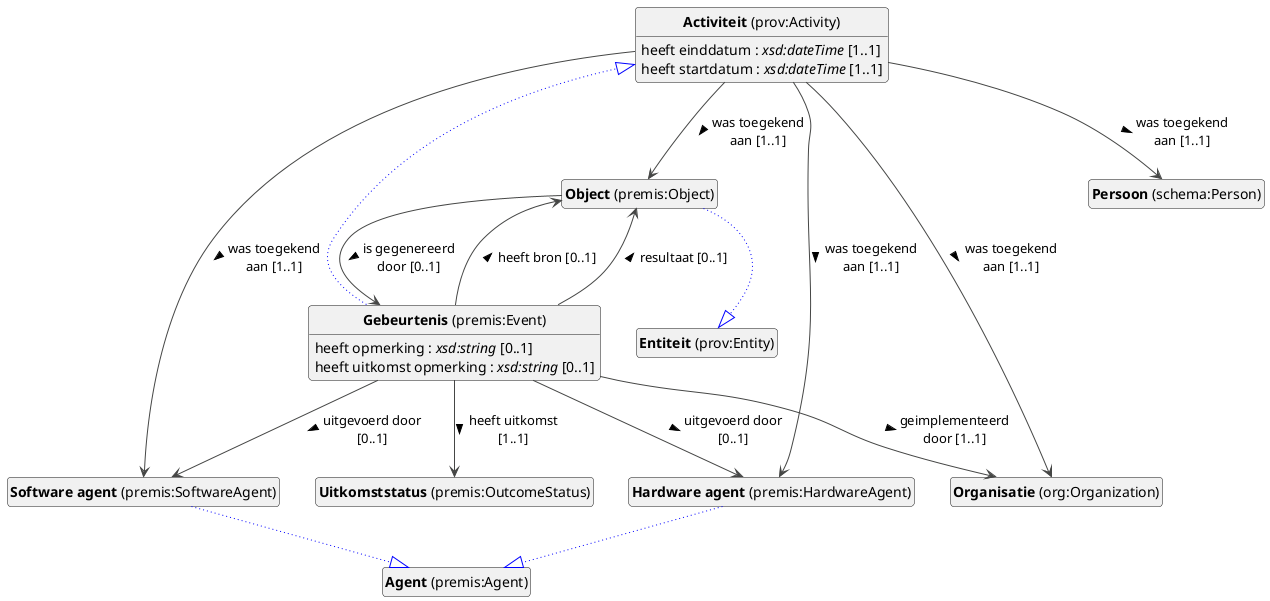 @startuml
!theme vibrant
skinparam classFontSize 14
!define LIGHTORANGE
skinparam componentStyle uml2
skinparam wrapMessageWidth 100
' skinparam ArrowColor #Maroon
' Remove shadows
skinparam shadowing false
'skinparam linetype polyline
skinparam ArrowMessageAlignment left


class "<b>Activiteit</b> (prov:Activity)" as prov_Activity [[#prov%3AActivity]]
class "<b>Gebeurtenis</b> (premis:Event)" as premis_Event [[#premis%3AEvent]]
class "<b>Activiteit</b> (prov:Activity)" as prov_Activity [[#prov%3AActivity]]
class "<b>Object</b> (premis:Object)" as premis_Object [[#premis%3AObject]]
class "<b>Entiteit</b> (prov:Entity)" as prov_Entity [[#prov%3AEntity]]
class "<b>Uitkomststatus</b> (premis:OutcomeStatus)" as premis_OutcomeStatus [[#premis%3AOutcomeStatus]]
class "<b>Persoon</b> (schema:Person)" as schema_Person [[#schema%3APerson]]
class "<b>Organisatie</b> (org:Organization)" as org_Organization [[#org%3AOrganization]]
class "<b>Software agent</b> (premis:SoftwareAgent)" as premis_SoftwareAgent [[#premis%3ASoftwareAgent]]
class "<b>Agent</b> (premis:Agent)" as premis_Agent [[#premis%3AAgent]]
class "<b>Hardware agent</b> (premis:HardwareAgent)" as premis_HardwareAgent [[#premis%3AHardwareAgent]]
class "<b>Agent</b> (premis:Agent)" as premis_Agent [[#premis%3AAgent]]


prov_Activity : heeft einddatum : <i>xsd:dateTime</i> [1..1]


prov_Activity : heeft startdatum : <i>xsd:dateTime</i> [1..1]


prov_Activity --> premis_Object : was toegekend aan [1..1] >
prov_Activity --> schema_Person : was toegekend aan [1..1] >
prov_Activity --> org_Organization : was toegekend aan [1..1] >
prov_Activity --> premis_SoftwareAgent : was toegekend aan [1..1] >
prov_Activity --> premis_HardwareAgent : was toegekend aan [1..1] >

premis_Event --|> prov_Activity #blue;line.dotted;text:blue


premis_Event --> org_Organization : geimplementeerd door [1..1] >

premis_Event --> premis_Object : heeft bron [0..1] >
premis_Event : heeft opmerking : <i>xsd:string</i> [0..1]


premis_Event --> premis_OutcomeStatus : heeft uitkomst [1..1] >
premis_Event : heeft uitkomst opmerking : <i>xsd:string</i> [0..1]


premis_Event --> premis_Object : resultaat [0..1] >

premis_Event --> premis_SoftwareAgent : uitgevoerd door [0..1] >
premis_Event --> premis_HardwareAgent : uitgevoerd door [0..1] >

premis_Object --|> prov_Entity #blue;line.dotted;text:blue


premis_Object --> premis_Event : is gegenereerd door [0..1] >







premis_SoftwareAgent --|> premis_Agent #blue;line.dotted;text:blue


premis_HardwareAgent --|> premis_Agent #blue;line.dotted;text:blue



hide circle
hide methods
hide empty members
@enduml


